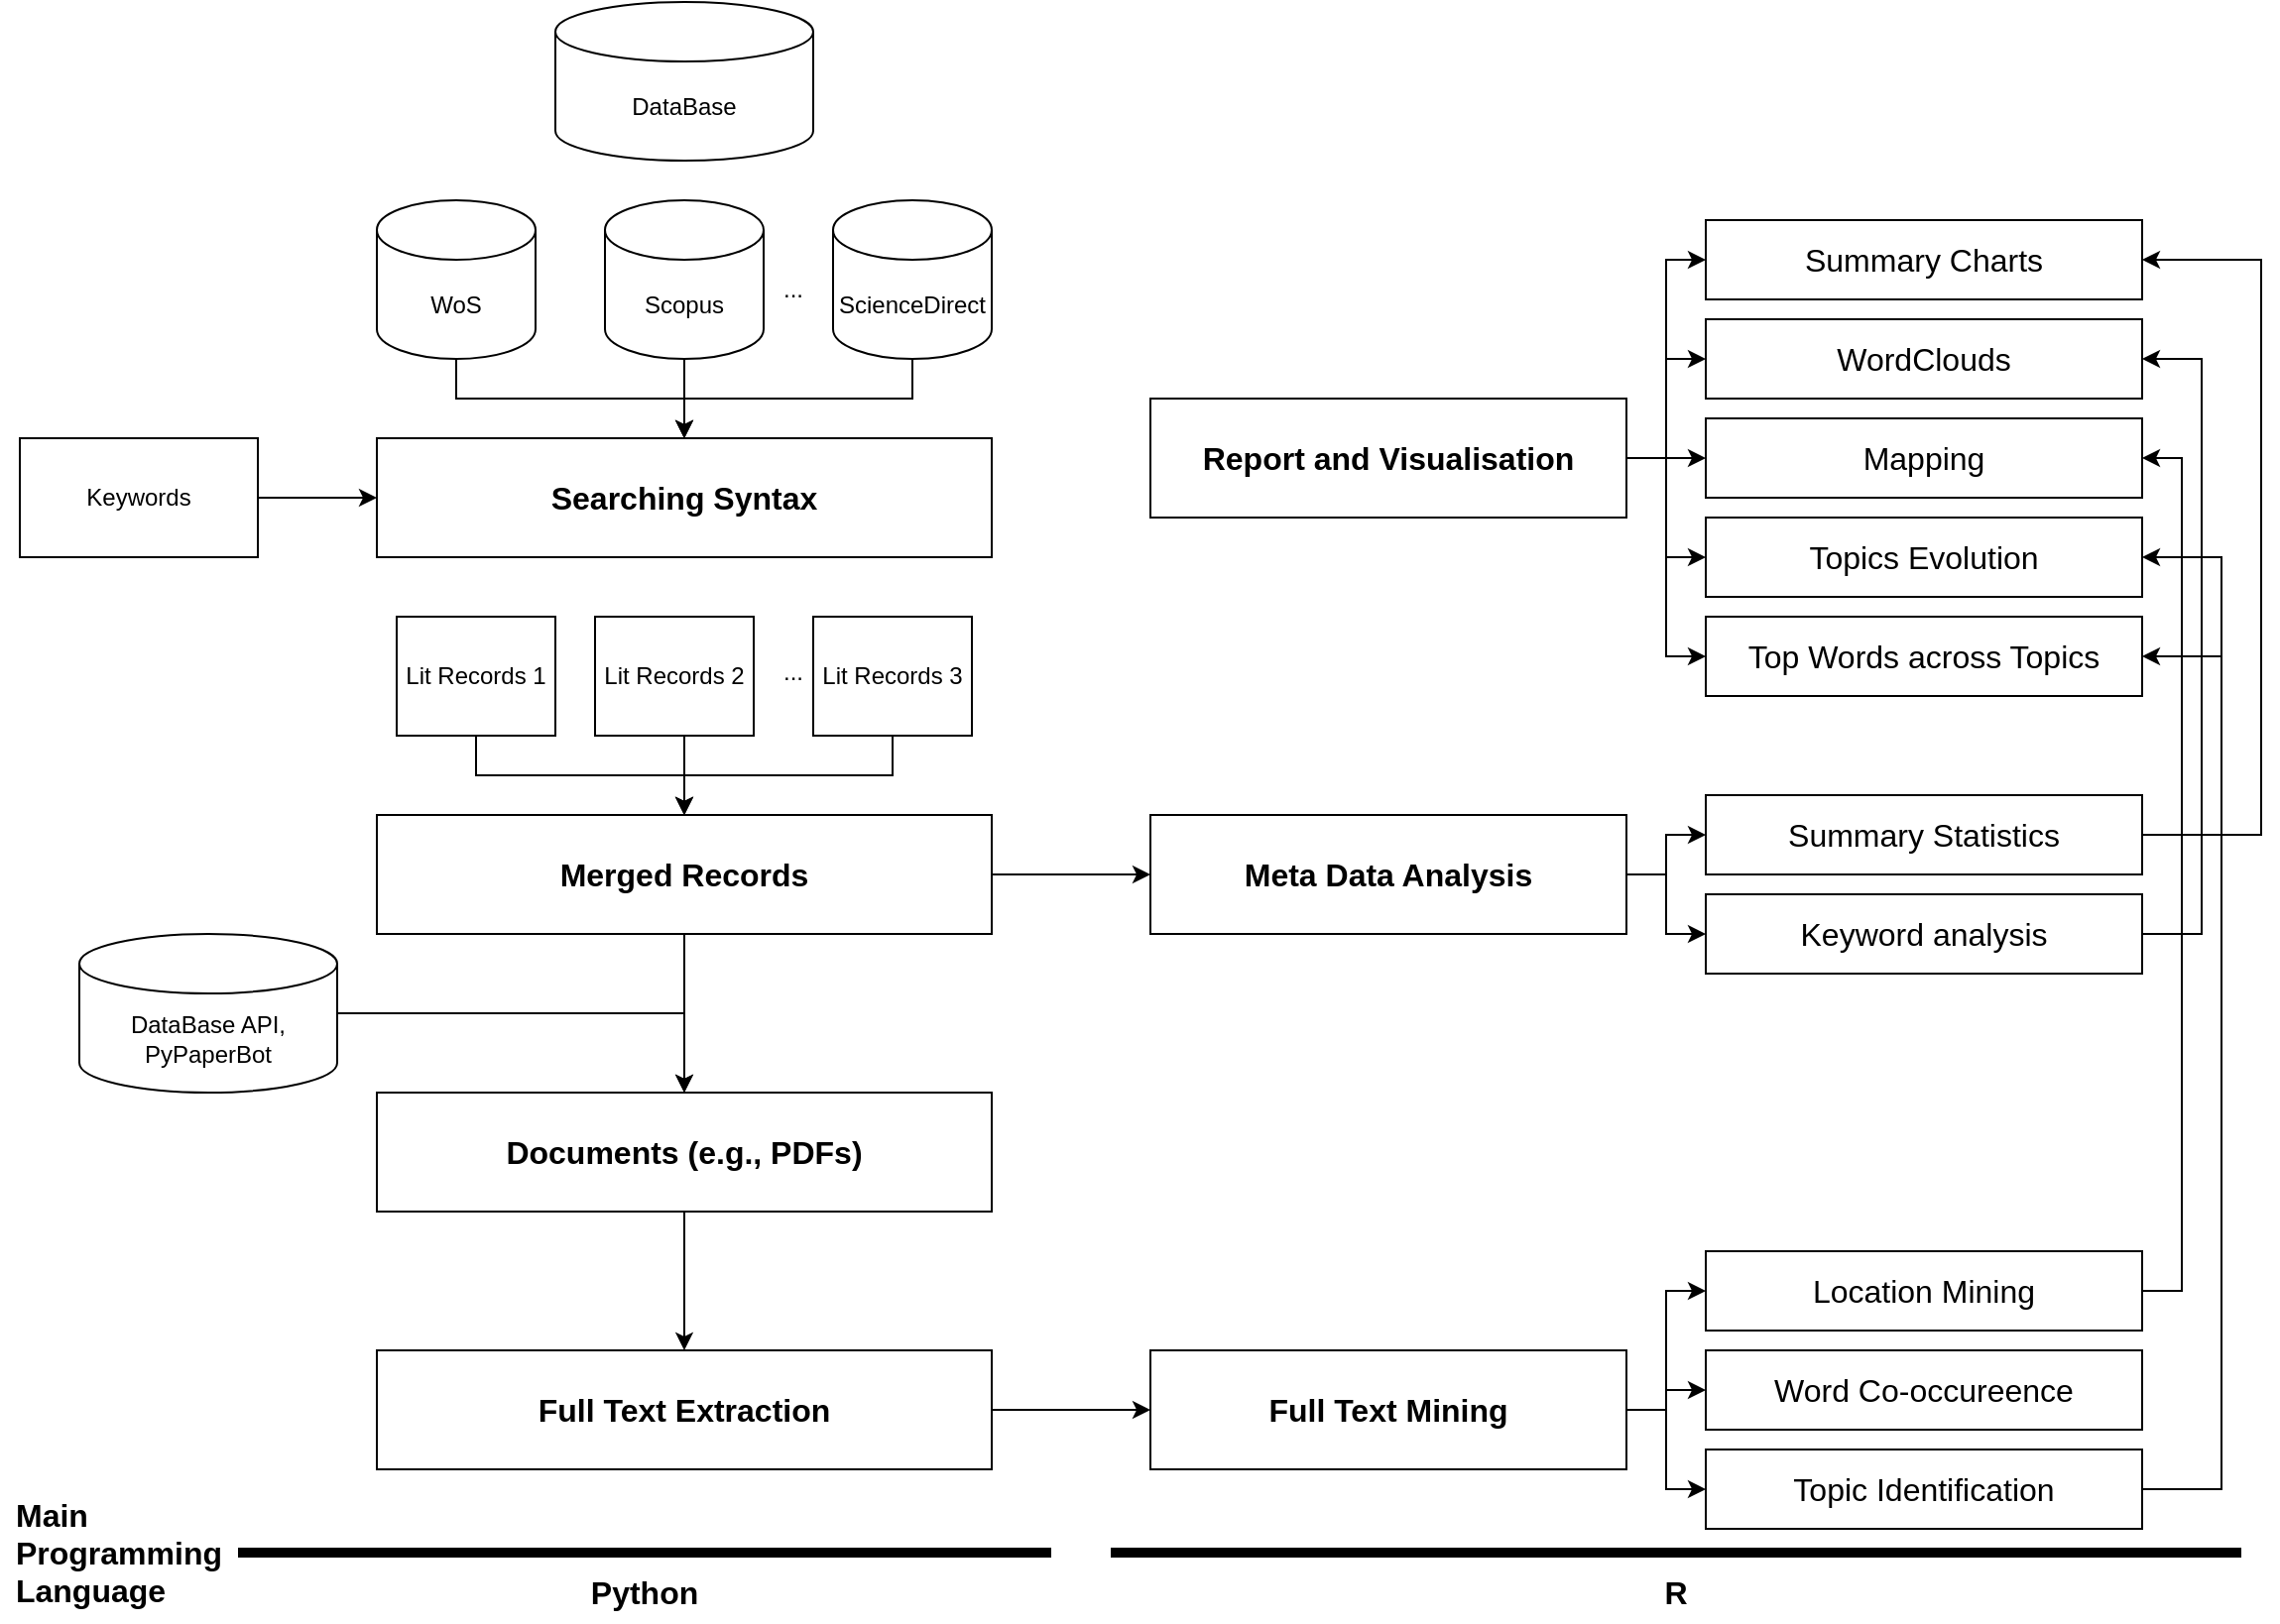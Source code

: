 <mxfile version="21.2.1" type="device">
  <diagram name="Page-1" id="JkrhiDNcaYINZbtEDggA">
    <mxGraphModel dx="1961" dy="1120" grid="1" gridSize="10" guides="1" tooltips="1" connect="1" arrows="1" fold="1" page="1" pageScale="1" pageWidth="1169" pageHeight="827" math="0" shadow="0">
      <root>
        <mxCell id="0" />
        <mxCell id="1" parent="0" />
        <mxCell id="MNeNwehhgFiUdXqXP5lv-31" style="edgeStyle=orthogonalEdgeStyle;rounded=0;orthogonalLoop=1;jettySize=auto;html=1;exitX=1;exitY=0.5;exitDx=0;exitDy=0;entryX=0;entryY=0.5;entryDx=0;entryDy=0;" edge="1" parent="1" source="MNeNwehhgFiUdXqXP5lv-1" target="MNeNwehhgFiUdXqXP5lv-7">
          <mxGeometry relative="1" as="geometry" />
        </mxCell>
        <mxCell id="MNeNwehhgFiUdXqXP5lv-1" value="Keywords" style="rounded=0;whiteSpace=wrap;html=1;" vertex="1" parent="1">
          <mxGeometry x="10" y="230" width="120" height="60" as="geometry" />
        </mxCell>
        <mxCell id="MNeNwehhgFiUdXqXP5lv-2" value="DataBase" style="shape=cylinder3;whiteSpace=wrap;html=1;boundedLbl=1;backgroundOutline=1;size=15;" vertex="1" parent="1">
          <mxGeometry x="280" y="10" width="130" height="80" as="geometry" />
        </mxCell>
        <mxCell id="MNeNwehhgFiUdXqXP5lv-8" style="edgeStyle=orthogonalEdgeStyle;rounded=0;orthogonalLoop=1;jettySize=auto;html=1;exitX=0.5;exitY=1;exitDx=0;exitDy=0;exitPerimeter=0;" edge="1" parent="1" source="MNeNwehhgFiUdXqXP5lv-3" target="MNeNwehhgFiUdXqXP5lv-7">
          <mxGeometry relative="1" as="geometry" />
        </mxCell>
        <mxCell id="MNeNwehhgFiUdXqXP5lv-3" value="WoS" style="shape=cylinder3;whiteSpace=wrap;html=1;boundedLbl=1;backgroundOutline=1;size=15;" vertex="1" parent="1">
          <mxGeometry x="190" y="110" width="80" height="80" as="geometry" />
        </mxCell>
        <mxCell id="MNeNwehhgFiUdXqXP5lv-9" style="edgeStyle=orthogonalEdgeStyle;rounded=0;orthogonalLoop=1;jettySize=auto;html=1;exitX=0.5;exitY=1;exitDx=0;exitDy=0;exitPerimeter=0;entryX=0.5;entryY=0;entryDx=0;entryDy=0;" edge="1" parent="1" source="MNeNwehhgFiUdXqXP5lv-4" target="MNeNwehhgFiUdXqXP5lv-7">
          <mxGeometry relative="1" as="geometry" />
        </mxCell>
        <mxCell id="MNeNwehhgFiUdXqXP5lv-4" value="Scopus" style="shape=cylinder3;whiteSpace=wrap;html=1;boundedLbl=1;backgroundOutline=1;size=15;" vertex="1" parent="1">
          <mxGeometry x="305" y="110" width="80" height="80" as="geometry" />
        </mxCell>
        <mxCell id="MNeNwehhgFiUdXqXP5lv-5" value="..." style="text;html=1;strokeColor=none;fillColor=none;align=center;verticalAlign=middle;whiteSpace=wrap;rounded=0;" vertex="1" parent="1">
          <mxGeometry x="385" y="140" width="30" height="30" as="geometry" />
        </mxCell>
        <mxCell id="MNeNwehhgFiUdXqXP5lv-10" style="edgeStyle=orthogonalEdgeStyle;rounded=0;orthogonalLoop=1;jettySize=auto;html=1;exitX=0.5;exitY=1;exitDx=0;exitDy=0;exitPerimeter=0;entryX=0.5;entryY=0;entryDx=0;entryDy=0;" edge="1" parent="1" source="MNeNwehhgFiUdXqXP5lv-6" target="MNeNwehhgFiUdXqXP5lv-7">
          <mxGeometry relative="1" as="geometry" />
        </mxCell>
        <mxCell id="MNeNwehhgFiUdXqXP5lv-6" value="ScienceDirect" style="shape=cylinder3;whiteSpace=wrap;html=1;boundedLbl=1;backgroundOutline=1;size=15;" vertex="1" parent="1">
          <mxGeometry x="420" y="110" width="80" height="80" as="geometry" />
        </mxCell>
        <mxCell id="MNeNwehhgFiUdXqXP5lv-7" value="&lt;font style=&quot;font-size: 16px;&quot;&gt;&lt;b&gt;Searching Syntax&lt;/b&gt;&lt;/font&gt;" style="rounded=0;whiteSpace=wrap;html=1;" vertex="1" parent="1">
          <mxGeometry x="190" y="230" width="310" height="60" as="geometry" />
        </mxCell>
        <mxCell id="MNeNwehhgFiUdXqXP5lv-16" style="edgeStyle=orthogonalEdgeStyle;rounded=0;orthogonalLoop=1;jettySize=auto;html=1;exitX=0.5;exitY=1;exitDx=0;exitDy=0;" edge="1" parent="1" source="MNeNwehhgFiUdXqXP5lv-11" target="MNeNwehhgFiUdXqXP5lv-15">
          <mxGeometry relative="1" as="geometry" />
        </mxCell>
        <mxCell id="MNeNwehhgFiUdXqXP5lv-11" value="Lit Records 1" style="rounded=0;whiteSpace=wrap;html=1;" vertex="1" parent="1">
          <mxGeometry x="200" y="320" width="80" height="60" as="geometry" />
        </mxCell>
        <mxCell id="MNeNwehhgFiUdXqXP5lv-18" style="edgeStyle=orthogonalEdgeStyle;rounded=0;orthogonalLoop=1;jettySize=auto;html=1;exitX=0.5;exitY=1;exitDx=0;exitDy=0;entryX=0.5;entryY=0;entryDx=0;entryDy=0;" edge="1" parent="1" source="MNeNwehhgFiUdXqXP5lv-12" target="MNeNwehhgFiUdXqXP5lv-15">
          <mxGeometry relative="1" as="geometry" />
        </mxCell>
        <mxCell id="MNeNwehhgFiUdXqXP5lv-12" value="Lit Records 3" style="rounded=0;whiteSpace=wrap;html=1;" vertex="1" parent="1">
          <mxGeometry x="410" y="320" width="80" height="60" as="geometry" />
        </mxCell>
        <mxCell id="MNeNwehhgFiUdXqXP5lv-17" style="edgeStyle=orthogonalEdgeStyle;rounded=0;orthogonalLoop=1;jettySize=auto;html=1;exitX=0.5;exitY=1;exitDx=0;exitDy=0;entryX=0.5;entryY=0;entryDx=0;entryDy=0;" edge="1" parent="1" source="MNeNwehhgFiUdXqXP5lv-13" target="MNeNwehhgFiUdXqXP5lv-15">
          <mxGeometry relative="1" as="geometry">
            <Array as="points">
              <mxPoint x="345" y="380" />
            </Array>
          </mxGeometry>
        </mxCell>
        <mxCell id="MNeNwehhgFiUdXqXP5lv-13" value="Lit Records 2" style="rounded=0;whiteSpace=wrap;html=1;" vertex="1" parent="1">
          <mxGeometry x="300" y="320" width="80" height="60" as="geometry" />
        </mxCell>
        <mxCell id="MNeNwehhgFiUdXqXP5lv-14" value="..." style="text;html=1;strokeColor=none;fillColor=none;align=center;verticalAlign=middle;whiteSpace=wrap;rounded=0;" vertex="1" parent="1">
          <mxGeometry x="385" y="333" width="30" height="30" as="geometry" />
        </mxCell>
        <mxCell id="MNeNwehhgFiUdXqXP5lv-21" style="edgeStyle=orthogonalEdgeStyle;rounded=0;orthogonalLoop=1;jettySize=auto;html=1;exitX=0.5;exitY=1;exitDx=0;exitDy=0;entryX=0.5;entryY=0;entryDx=0;entryDy=0;" edge="1" parent="1" source="MNeNwehhgFiUdXqXP5lv-15" target="MNeNwehhgFiUdXqXP5lv-19">
          <mxGeometry relative="1" as="geometry" />
        </mxCell>
        <mxCell id="MNeNwehhgFiUdXqXP5lv-26" style="edgeStyle=orthogonalEdgeStyle;rounded=0;orthogonalLoop=1;jettySize=auto;html=1;exitX=1;exitY=0.5;exitDx=0;exitDy=0;" edge="1" parent="1" source="MNeNwehhgFiUdXqXP5lv-15" target="MNeNwehhgFiUdXqXP5lv-25">
          <mxGeometry relative="1" as="geometry" />
        </mxCell>
        <mxCell id="MNeNwehhgFiUdXqXP5lv-15" value="&lt;b&gt;&lt;font style=&quot;font-size: 16px;&quot;&gt;Merged Records&lt;/font&gt;&lt;/b&gt;" style="rounded=0;whiteSpace=wrap;html=1;" vertex="1" parent="1">
          <mxGeometry x="190" y="420" width="310" height="60" as="geometry" />
        </mxCell>
        <mxCell id="MNeNwehhgFiUdXqXP5lv-39" style="edgeStyle=orthogonalEdgeStyle;rounded=0;orthogonalLoop=1;jettySize=auto;html=1;exitX=0.5;exitY=1;exitDx=0;exitDy=0;" edge="1" parent="1" source="MNeNwehhgFiUdXqXP5lv-19" target="MNeNwehhgFiUdXqXP5lv-36">
          <mxGeometry relative="1" as="geometry" />
        </mxCell>
        <mxCell id="MNeNwehhgFiUdXqXP5lv-19" value="&lt;b&gt;&lt;font style=&quot;font-size: 16px;&quot;&gt;Documents (e.g., PDFs)&lt;/font&gt;&lt;/b&gt;" style="rounded=0;whiteSpace=wrap;html=1;" vertex="1" parent="1">
          <mxGeometry x="190" y="560" width="310" height="60" as="geometry" />
        </mxCell>
        <mxCell id="MNeNwehhgFiUdXqXP5lv-30" style="edgeStyle=orthogonalEdgeStyle;rounded=0;orthogonalLoop=1;jettySize=auto;html=1;exitX=1;exitY=0.5;exitDx=0;exitDy=0;exitPerimeter=0;entryX=0.5;entryY=0;entryDx=0;entryDy=0;" edge="1" parent="1" source="MNeNwehhgFiUdXqXP5lv-23" target="MNeNwehhgFiUdXqXP5lv-19">
          <mxGeometry relative="1" as="geometry" />
        </mxCell>
        <mxCell id="MNeNwehhgFiUdXqXP5lv-23" value="DataBase API, PyPaperBot" style="shape=cylinder3;whiteSpace=wrap;html=1;boundedLbl=1;backgroundOutline=1;size=15;" vertex="1" parent="1">
          <mxGeometry x="40" y="480" width="130" height="80" as="geometry" />
        </mxCell>
        <mxCell id="MNeNwehhgFiUdXqXP5lv-46" style="edgeStyle=orthogonalEdgeStyle;rounded=0;orthogonalLoop=1;jettySize=auto;html=1;exitX=1;exitY=0.5;exitDx=0;exitDy=0;entryX=0;entryY=0.5;entryDx=0;entryDy=0;" edge="1" parent="1" source="MNeNwehhgFiUdXqXP5lv-25" target="MNeNwehhgFiUdXqXP5lv-40">
          <mxGeometry relative="1" as="geometry" />
        </mxCell>
        <mxCell id="MNeNwehhgFiUdXqXP5lv-62" style="edgeStyle=orthogonalEdgeStyle;rounded=0;orthogonalLoop=1;jettySize=auto;html=1;exitX=1;exitY=0.5;exitDx=0;exitDy=0;entryX=0;entryY=0.5;entryDx=0;entryDy=0;" edge="1" parent="1" source="MNeNwehhgFiUdXqXP5lv-25" target="MNeNwehhgFiUdXqXP5lv-61">
          <mxGeometry relative="1" as="geometry" />
        </mxCell>
        <mxCell id="MNeNwehhgFiUdXqXP5lv-25" value="&lt;b&gt;&lt;font style=&quot;font-size: 16px;&quot;&gt;Meta Data Analysis&lt;/font&gt;&lt;/b&gt;" style="rounded=0;whiteSpace=wrap;html=1;" vertex="1" parent="1">
          <mxGeometry x="580" y="420" width="240" height="60" as="geometry" />
        </mxCell>
        <mxCell id="MNeNwehhgFiUdXqXP5lv-49" style="edgeStyle=orthogonalEdgeStyle;rounded=0;orthogonalLoop=1;jettySize=auto;html=1;exitX=1;exitY=0.5;exitDx=0;exitDy=0;entryX=0;entryY=0.5;entryDx=0;entryDy=0;" edge="1" parent="1" source="MNeNwehhgFiUdXqXP5lv-29" target="MNeNwehhgFiUdXqXP5lv-41">
          <mxGeometry relative="1" as="geometry" />
        </mxCell>
        <mxCell id="MNeNwehhgFiUdXqXP5lv-50" style="edgeStyle=orthogonalEdgeStyle;rounded=0;orthogonalLoop=1;jettySize=auto;html=1;exitX=1;exitY=0.5;exitDx=0;exitDy=0;entryX=0;entryY=0.5;entryDx=0;entryDy=0;" edge="1" parent="1" source="MNeNwehhgFiUdXqXP5lv-29" target="MNeNwehhgFiUdXqXP5lv-42">
          <mxGeometry relative="1" as="geometry" />
        </mxCell>
        <mxCell id="MNeNwehhgFiUdXqXP5lv-63" style="edgeStyle=orthogonalEdgeStyle;rounded=0;orthogonalLoop=1;jettySize=auto;html=1;exitX=1;exitY=0.5;exitDx=0;exitDy=0;entryX=0;entryY=0.5;entryDx=0;entryDy=0;" edge="1" parent="1" source="MNeNwehhgFiUdXqXP5lv-29" target="MNeNwehhgFiUdXqXP5lv-56">
          <mxGeometry relative="1" as="geometry" />
        </mxCell>
        <mxCell id="MNeNwehhgFiUdXqXP5lv-64" style="edgeStyle=orthogonalEdgeStyle;rounded=0;orthogonalLoop=1;jettySize=auto;html=1;exitX=1;exitY=0.5;exitDx=0;exitDy=0;entryX=0;entryY=0.5;entryDx=0;entryDy=0;" edge="1" parent="1" source="MNeNwehhgFiUdXqXP5lv-29" target="MNeNwehhgFiUdXqXP5lv-58">
          <mxGeometry relative="1" as="geometry" />
        </mxCell>
        <mxCell id="MNeNwehhgFiUdXqXP5lv-66" style="edgeStyle=orthogonalEdgeStyle;rounded=0;orthogonalLoop=1;jettySize=auto;html=1;exitX=1;exitY=0.5;exitDx=0;exitDy=0;entryX=0;entryY=0.5;entryDx=0;entryDy=0;" edge="1" parent="1" source="MNeNwehhgFiUdXqXP5lv-29" target="MNeNwehhgFiUdXqXP5lv-65">
          <mxGeometry relative="1" as="geometry" />
        </mxCell>
        <mxCell id="MNeNwehhgFiUdXqXP5lv-29" value="&lt;b&gt;&lt;font style=&quot;font-size: 16px;&quot;&gt;Report and Visualisation&lt;/font&gt;&lt;/b&gt;" style="rounded=0;whiteSpace=wrap;html=1;" vertex="1" parent="1">
          <mxGeometry x="580" y="210" width="240" height="60" as="geometry" />
        </mxCell>
        <mxCell id="MNeNwehhgFiUdXqXP5lv-35" style="edgeStyle=orthogonalEdgeStyle;rounded=0;orthogonalLoop=1;jettySize=auto;html=1;exitX=1;exitY=0.5;exitDx=0;exitDy=0;entryX=0;entryY=0.5;entryDx=0;entryDy=0;" edge="1" source="MNeNwehhgFiUdXqXP5lv-36" target="MNeNwehhgFiUdXqXP5lv-37" parent="1">
          <mxGeometry relative="1" as="geometry" />
        </mxCell>
        <mxCell id="MNeNwehhgFiUdXqXP5lv-36" value="&lt;b&gt;&lt;font style=&quot;font-size: 16px;&quot;&gt;Full Text Extraction&lt;/font&gt;&lt;/b&gt;" style="rounded=0;whiteSpace=wrap;html=1;" vertex="1" parent="1">
          <mxGeometry x="190" y="690" width="310" height="60" as="geometry" />
        </mxCell>
        <mxCell id="MNeNwehhgFiUdXqXP5lv-47" style="edgeStyle=orthogonalEdgeStyle;rounded=0;orthogonalLoop=1;jettySize=auto;html=1;exitX=1;exitY=0.5;exitDx=0;exitDy=0;entryX=0;entryY=0.5;entryDx=0;entryDy=0;" edge="1" parent="1" source="MNeNwehhgFiUdXqXP5lv-37" target="MNeNwehhgFiUdXqXP5lv-38">
          <mxGeometry relative="1" as="geometry" />
        </mxCell>
        <mxCell id="MNeNwehhgFiUdXqXP5lv-54" style="edgeStyle=orthogonalEdgeStyle;rounded=0;orthogonalLoop=1;jettySize=auto;html=1;exitX=1;exitY=0.5;exitDx=0;exitDy=0;entryX=0;entryY=0.5;entryDx=0;entryDy=0;" edge="1" parent="1" source="MNeNwehhgFiUdXqXP5lv-37" target="MNeNwehhgFiUdXqXP5lv-51">
          <mxGeometry relative="1" as="geometry" />
        </mxCell>
        <mxCell id="MNeNwehhgFiUdXqXP5lv-55" style="edgeStyle=orthogonalEdgeStyle;rounded=0;orthogonalLoop=1;jettySize=auto;html=1;exitX=1;exitY=0.5;exitDx=0;exitDy=0;entryX=0;entryY=0.5;entryDx=0;entryDy=0;" edge="1" parent="1" source="MNeNwehhgFiUdXqXP5lv-37" target="MNeNwehhgFiUdXqXP5lv-52">
          <mxGeometry relative="1" as="geometry" />
        </mxCell>
        <mxCell id="MNeNwehhgFiUdXqXP5lv-37" value="&lt;b&gt;&lt;font style=&quot;font-size: 16px;&quot;&gt;Full Text Mining&lt;/font&gt;&lt;/b&gt;" style="rounded=0;whiteSpace=wrap;html=1;" vertex="1" parent="1">
          <mxGeometry x="580" y="690" width="240" height="60" as="geometry" />
        </mxCell>
        <mxCell id="MNeNwehhgFiUdXqXP5lv-45" style="edgeStyle=orthogonalEdgeStyle;rounded=0;orthogonalLoop=1;jettySize=auto;html=1;exitX=1;exitY=0.5;exitDx=0;exitDy=0;entryX=1;entryY=0.5;entryDx=0;entryDy=0;" edge="1" parent="1" source="MNeNwehhgFiUdXqXP5lv-38" target="MNeNwehhgFiUdXqXP5lv-42">
          <mxGeometry relative="1" as="geometry" />
        </mxCell>
        <mxCell id="MNeNwehhgFiUdXqXP5lv-38" value="&lt;font style=&quot;font-size: 16px;&quot;&gt;Location Mining&lt;/font&gt;" style="rounded=0;whiteSpace=wrap;html=1;" vertex="1" parent="1">
          <mxGeometry x="860" y="640" width="220" height="40" as="geometry" />
        </mxCell>
        <mxCell id="MNeNwehhgFiUdXqXP5lv-48" style="edgeStyle=orthogonalEdgeStyle;rounded=0;orthogonalLoop=1;jettySize=auto;html=1;exitX=1;exitY=0.5;exitDx=0;exitDy=0;entryX=1;entryY=0.5;entryDx=0;entryDy=0;" edge="1" parent="1" source="MNeNwehhgFiUdXqXP5lv-40" target="MNeNwehhgFiUdXqXP5lv-41">
          <mxGeometry relative="1" as="geometry">
            <Array as="points">
              <mxPoint x="1110" y="480" />
              <mxPoint x="1110" y="190" />
            </Array>
          </mxGeometry>
        </mxCell>
        <mxCell id="MNeNwehhgFiUdXqXP5lv-40" value="&lt;span style=&quot;font-size: 16px;&quot;&gt;Keyword analysis&lt;/span&gt;" style="rounded=0;whiteSpace=wrap;html=1;" vertex="1" parent="1">
          <mxGeometry x="860" y="460" width="220" height="40" as="geometry" />
        </mxCell>
        <mxCell id="MNeNwehhgFiUdXqXP5lv-41" value="&lt;span style=&quot;font-size: 16px;&quot;&gt;WordClouds&lt;/span&gt;" style="rounded=0;whiteSpace=wrap;html=1;" vertex="1" parent="1">
          <mxGeometry x="860" y="170" width="220" height="40" as="geometry" />
        </mxCell>
        <mxCell id="MNeNwehhgFiUdXqXP5lv-42" value="&lt;font style=&quot;font-size: 16px;&quot;&gt;Mapping&lt;/font&gt;" style="rounded=0;whiteSpace=wrap;html=1;" vertex="1" parent="1">
          <mxGeometry x="860" y="220" width="220" height="40" as="geometry" />
        </mxCell>
        <mxCell id="MNeNwehhgFiUdXqXP5lv-51" value="&lt;font style=&quot;font-size: 16px;&quot;&gt;Word Co-occureence&lt;/font&gt;" style="rounded=0;whiteSpace=wrap;html=1;" vertex="1" parent="1">
          <mxGeometry x="860" y="690" width="220" height="40" as="geometry" />
        </mxCell>
        <mxCell id="MNeNwehhgFiUdXqXP5lv-57" style="edgeStyle=orthogonalEdgeStyle;rounded=0;orthogonalLoop=1;jettySize=auto;html=1;exitX=1;exitY=0.5;exitDx=0;exitDy=0;entryX=1;entryY=0.5;entryDx=0;entryDy=0;" edge="1" parent="1" source="MNeNwehhgFiUdXqXP5lv-52" target="MNeNwehhgFiUdXqXP5lv-56">
          <mxGeometry relative="1" as="geometry">
            <Array as="points">
              <mxPoint x="1120" y="760" />
              <mxPoint x="1120" y="290" />
            </Array>
          </mxGeometry>
        </mxCell>
        <mxCell id="MNeNwehhgFiUdXqXP5lv-59" style="edgeStyle=orthogonalEdgeStyle;rounded=0;orthogonalLoop=1;jettySize=auto;html=1;exitX=1;exitY=0.5;exitDx=0;exitDy=0;entryX=1;entryY=0.5;entryDx=0;entryDy=0;" edge="1" parent="1" source="MNeNwehhgFiUdXqXP5lv-52" target="MNeNwehhgFiUdXqXP5lv-58">
          <mxGeometry relative="1" as="geometry">
            <Array as="points">
              <mxPoint x="1120" y="760" />
              <mxPoint x="1120" y="340" />
            </Array>
          </mxGeometry>
        </mxCell>
        <mxCell id="MNeNwehhgFiUdXqXP5lv-52" value="&lt;font style=&quot;font-size: 16px;&quot;&gt;Topic Identification&lt;/font&gt;" style="rounded=0;whiteSpace=wrap;html=1;" vertex="1" parent="1">
          <mxGeometry x="860" y="740" width="220" height="40" as="geometry" />
        </mxCell>
        <mxCell id="MNeNwehhgFiUdXqXP5lv-56" value="&lt;font style=&quot;font-size: 16px;&quot;&gt;Topics Evolution&lt;/font&gt;" style="rounded=0;whiteSpace=wrap;html=1;" vertex="1" parent="1">
          <mxGeometry x="860" y="270" width="220" height="40" as="geometry" />
        </mxCell>
        <mxCell id="MNeNwehhgFiUdXqXP5lv-58" value="&lt;span style=&quot;font-size: 16px;&quot;&gt;Top Words across Topics&lt;/span&gt;" style="rounded=0;whiteSpace=wrap;html=1;" vertex="1" parent="1">
          <mxGeometry x="860" y="320" width="220" height="40" as="geometry" />
        </mxCell>
        <mxCell id="MNeNwehhgFiUdXqXP5lv-67" style="edgeStyle=orthogonalEdgeStyle;rounded=0;orthogonalLoop=1;jettySize=auto;html=1;exitX=1;exitY=0.5;exitDx=0;exitDy=0;entryX=1;entryY=0.5;entryDx=0;entryDy=0;" edge="1" parent="1" source="MNeNwehhgFiUdXqXP5lv-61" target="MNeNwehhgFiUdXqXP5lv-65">
          <mxGeometry relative="1" as="geometry">
            <Array as="points">
              <mxPoint x="1140" y="430" />
              <mxPoint x="1140" y="140" />
            </Array>
          </mxGeometry>
        </mxCell>
        <mxCell id="MNeNwehhgFiUdXqXP5lv-61" value="&lt;span style=&quot;font-size: 16px;&quot;&gt;Summary Statistics&lt;/span&gt;" style="rounded=0;whiteSpace=wrap;html=1;" vertex="1" parent="1">
          <mxGeometry x="860" y="410" width="220" height="40" as="geometry" />
        </mxCell>
        <mxCell id="MNeNwehhgFiUdXqXP5lv-65" value="&lt;span style=&quot;font-size: 16px;&quot;&gt;Summary Charts&lt;/span&gt;" style="rounded=0;whiteSpace=wrap;html=1;" vertex="1" parent="1">
          <mxGeometry x="860" y="120" width="220" height="40" as="geometry" />
        </mxCell>
        <mxCell id="MNeNwehhgFiUdXqXP5lv-68" value="" style="endArrow=none;html=1;rounded=0;strokeWidth=5;" edge="1" parent="1">
          <mxGeometry width="50" height="50" relative="1" as="geometry">
            <mxPoint x="120" y="792" as="sourcePoint" />
            <mxPoint x="530" y="792" as="targetPoint" />
          </mxGeometry>
        </mxCell>
        <mxCell id="MNeNwehhgFiUdXqXP5lv-69" value="" style="endArrow=none;html=1;rounded=0;strokeWidth=5;" edge="1" parent="1">
          <mxGeometry width="50" height="50" relative="1" as="geometry">
            <mxPoint x="560" y="792" as="sourcePoint" />
            <mxPoint x="1130" y="792" as="targetPoint" />
          </mxGeometry>
        </mxCell>
        <mxCell id="MNeNwehhgFiUdXqXP5lv-70" value="&lt;b&gt;&lt;font style=&quot;font-size: 16px;&quot;&gt;Python&lt;/font&gt;&lt;/b&gt;" style="text;html=1;strokeColor=none;fillColor=none;align=center;verticalAlign=middle;whiteSpace=wrap;rounded=0;" vertex="1" parent="1">
          <mxGeometry x="120" y="797" width="410" height="30" as="geometry" />
        </mxCell>
        <mxCell id="MNeNwehhgFiUdXqXP5lv-71" value="&lt;b&gt;&lt;font style=&quot;font-size: 16px;&quot;&gt;R&lt;/font&gt;&lt;/b&gt;" style="text;html=1;strokeColor=none;fillColor=none;align=center;verticalAlign=middle;whiteSpace=wrap;rounded=0;" vertex="1" parent="1">
          <mxGeometry x="560" y="797" width="570" height="30" as="geometry" />
        </mxCell>
        <mxCell id="MNeNwehhgFiUdXqXP5lv-72" value="&lt;div style=&quot;text-align: left;&quot;&gt;&lt;b style=&quot;font-size: 16px; background-color: initial;&quot;&gt;Main&lt;/b&gt;&lt;/div&gt;&lt;span style=&quot;font-size: 16px;&quot;&gt;&lt;div style=&quot;text-align: left;&quot;&gt;&lt;b style=&quot;background-color: initial;&quot;&gt;Programming&lt;/b&gt;&lt;/div&gt;&lt;b&gt;&lt;div style=&quot;text-align: left;&quot;&gt;&lt;b style=&quot;background-color: initial;&quot;&gt;Language&lt;/b&gt;&lt;/div&gt;&lt;/b&gt;&lt;/span&gt;" style="text;html=1;strokeColor=none;fillColor=none;align=center;verticalAlign=middle;whiteSpace=wrap;rounded=0;" vertex="1" parent="1">
          <mxGeometry y="777" width="120" height="30" as="geometry" />
        </mxCell>
      </root>
    </mxGraphModel>
  </diagram>
</mxfile>
